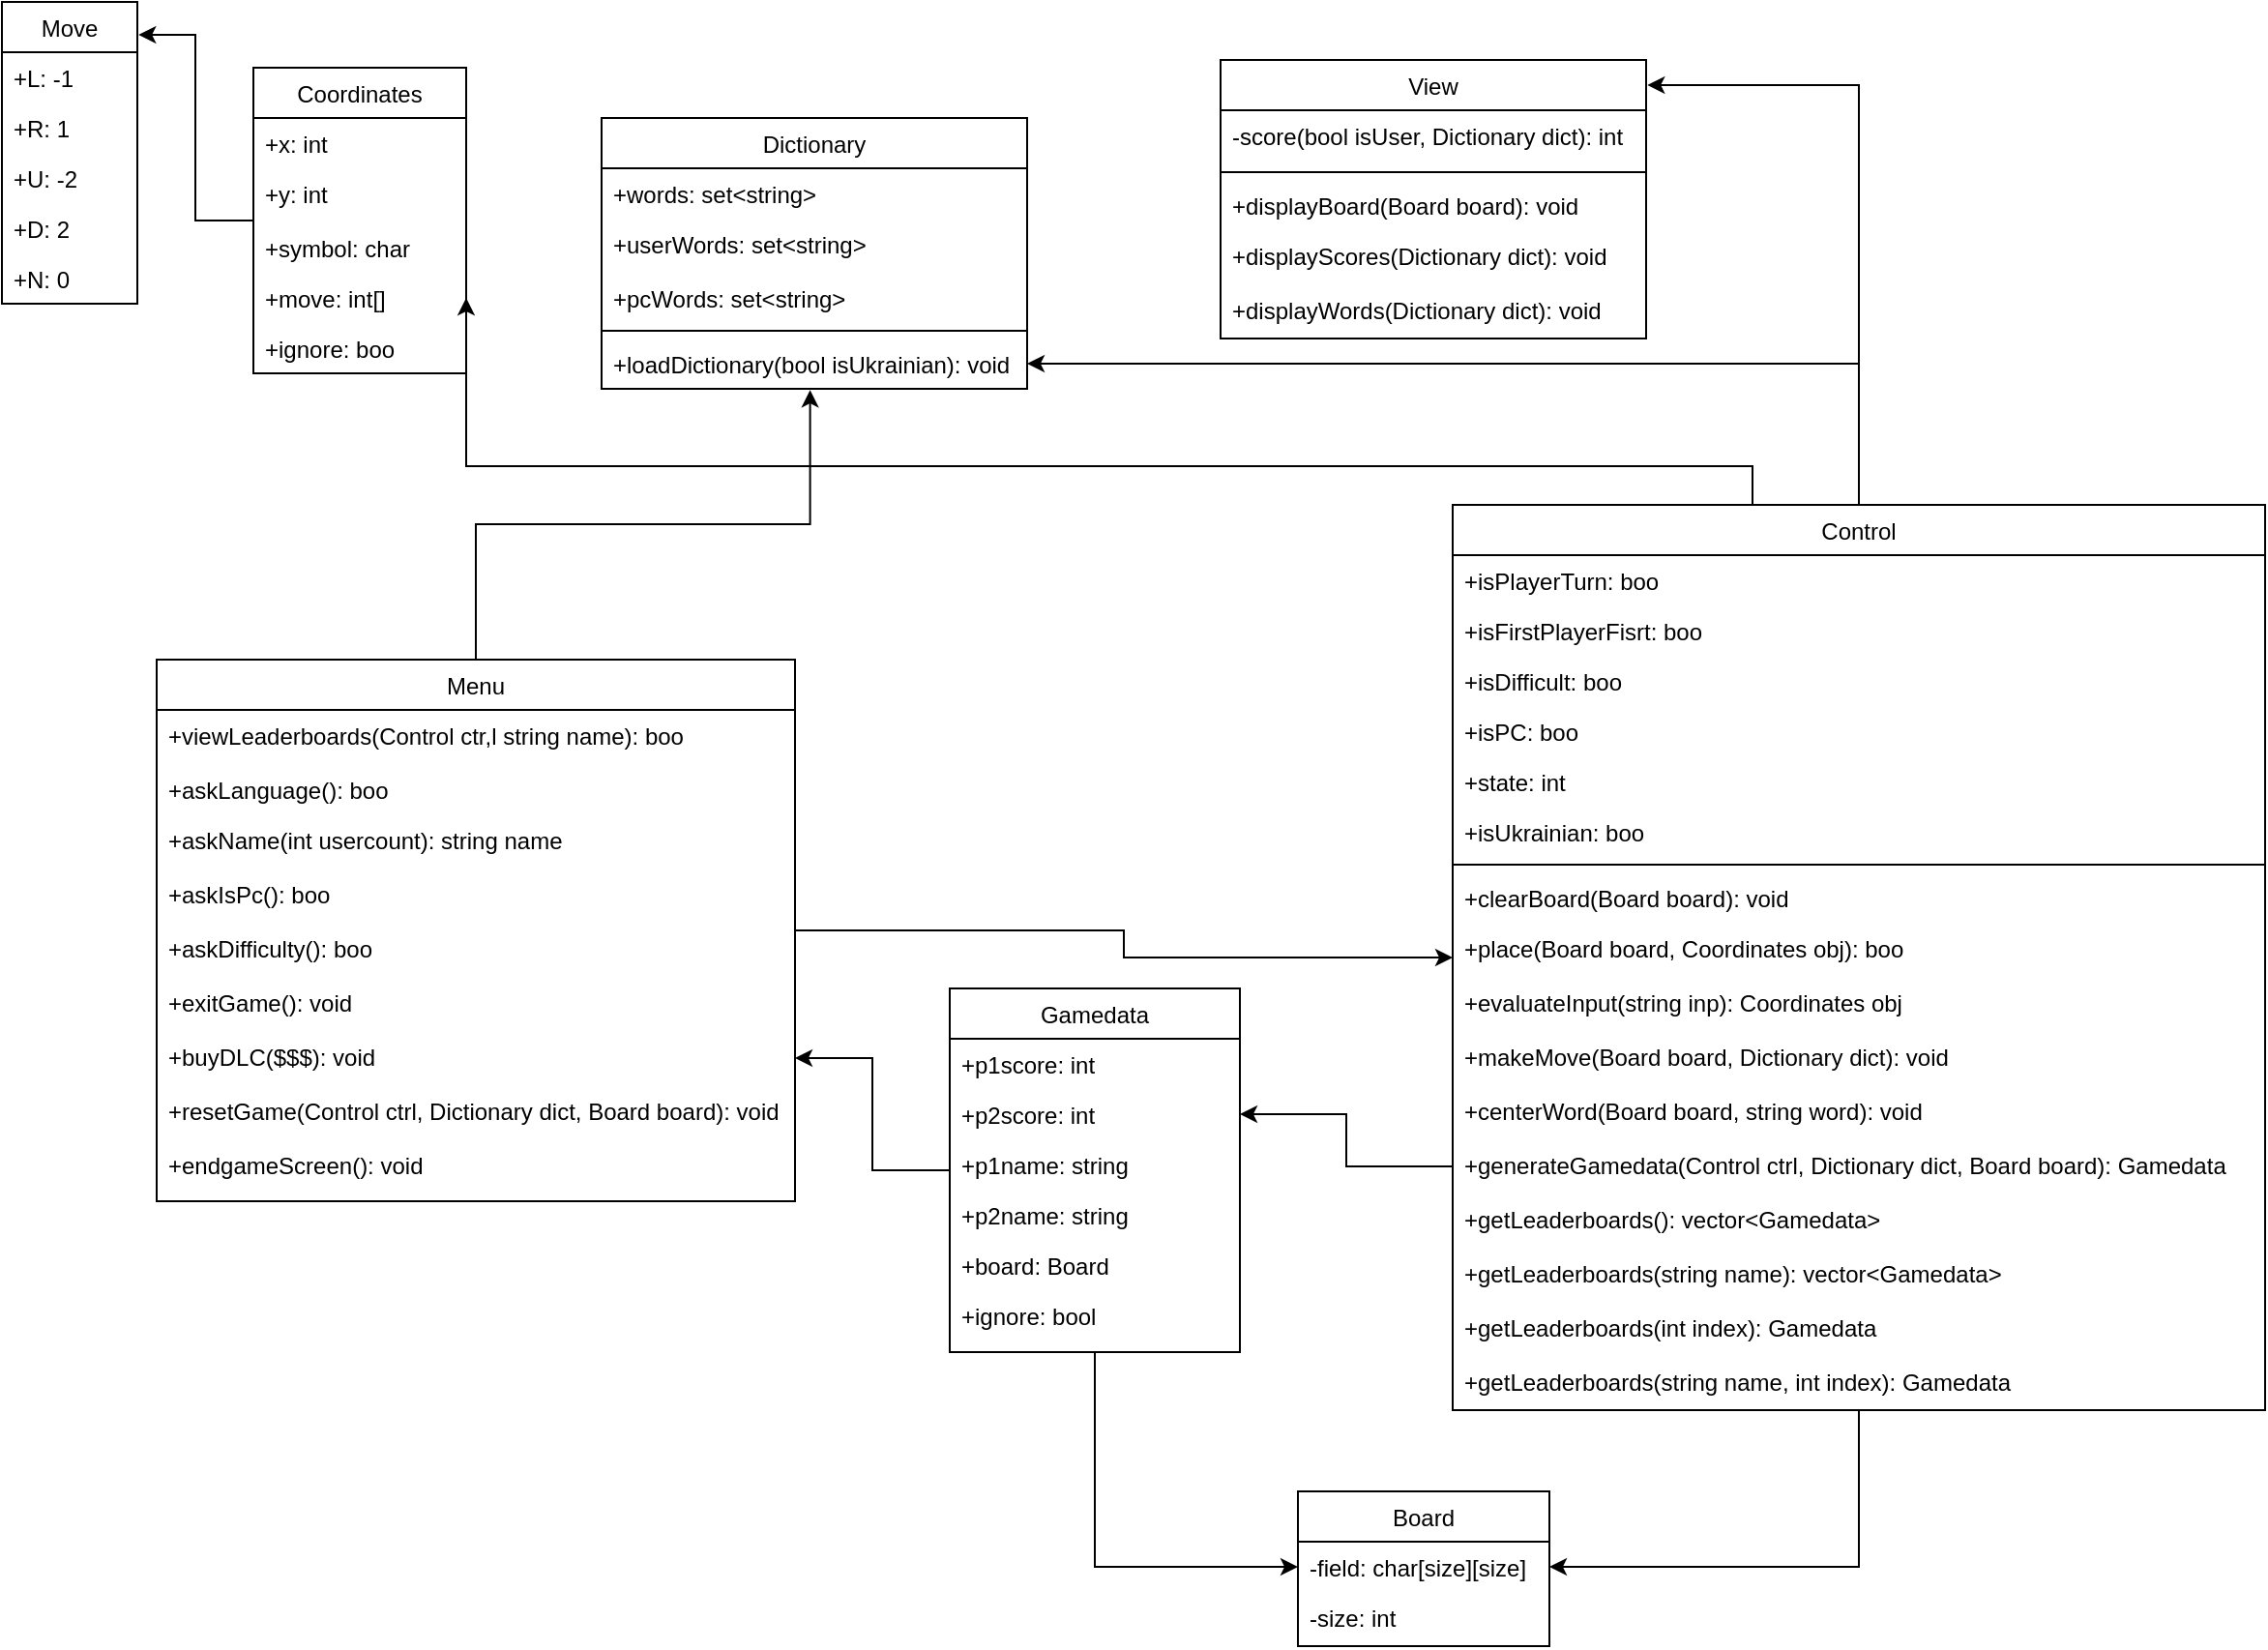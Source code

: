 <mxfile version="24.4.15" type="device">
  <diagram id="C5RBs43oDa-KdzZeNtuy" name="Page-1">
    <mxGraphModel dx="1434" dy="748" grid="1" gridSize="10" guides="1" tooltips="1" connect="1" arrows="1" fold="1" page="1" pageScale="1" pageWidth="1169" pageHeight="1654" math="0" shadow="0">
      <root>
        <mxCell id="WIyWlLk6GJQsqaUBKTNV-0" />
        <mxCell id="WIyWlLk6GJQsqaUBKTNV-1" parent="WIyWlLk6GJQsqaUBKTNV-0" />
        <mxCell id="zkfFHV4jXpPFQw0GAbJ--6" value="Dictionary" style="swimlane;fontStyle=0;align=center;verticalAlign=top;childLayout=stackLayout;horizontal=1;startSize=26;horizontalStack=0;resizeParent=1;resizeLast=0;collapsible=1;marginBottom=0;rounded=0;shadow=0;strokeWidth=1;" parent="WIyWlLk6GJQsqaUBKTNV-1" vertex="1">
          <mxGeometry x="350" y="70" width="220" height="140" as="geometry">
            <mxRectangle x="130" y="380" width="160" height="26" as="alternateBounds" />
          </mxGeometry>
        </mxCell>
        <mxCell id="zkfFHV4jXpPFQw0GAbJ--7" value="+words: set&lt;string&gt;" style="text;align=left;verticalAlign=top;spacingLeft=4;spacingRight=4;overflow=hidden;rotatable=0;points=[[0,0.5],[1,0.5]];portConstraint=eastwest;" parent="zkfFHV4jXpPFQw0GAbJ--6" vertex="1">
          <mxGeometry y="26" width="220" height="26" as="geometry" />
        </mxCell>
        <mxCell id="zkfFHV4jXpPFQw0GAbJ--8" value="+userWords: set&lt;string&gt;" style="text;align=left;verticalAlign=top;spacingLeft=4;spacingRight=4;overflow=hidden;rotatable=0;points=[[0,0.5],[1,0.5]];portConstraint=eastwest;rounded=0;shadow=0;html=0;" parent="zkfFHV4jXpPFQw0GAbJ--6" vertex="1">
          <mxGeometry y="52" width="220" height="28" as="geometry" />
        </mxCell>
        <mxCell id="zkfFHV4jXpPFQw0GAbJ--11" value="+pcWords: set&lt;string&gt;" style="text;align=left;verticalAlign=top;spacingLeft=4;spacingRight=4;overflow=hidden;rotatable=0;points=[[0,0.5],[1,0.5]];portConstraint=eastwest;" parent="zkfFHV4jXpPFQw0GAbJ--6" vertex="1">
          <mxGeometry y="80" width="220" height="26" as="geometry" />
        </mxCell>
        <mxCell id="zkfFHV4jXpPFQw0GAbJ--9" value="" style="line;html=1;strokeWidth=1;align=left;verticalAlign=middle;spacingTop=-1;spacingLeft=3;spacingRight=3;rotatable=0;labelPosition=right;points=[];portConstraint=eastwest;" parent="zkfFHV4jXpPFQw0GAbJ--6" vertex="1">
          <mxGeometry y="106" width="220" height="8" as="geometry" />
        </mxCell>
        <mxCell id="ubHQhLmCvK25cs7yVVjt-4" value="+loadDictionary(bool isUkrainian): void" style="text;align=left;verticalAlign=top;spacingLeft=4;spacingRight=4;overflow=hidden;rotatable=0;points=[[0,0.5],[1,0.5]];portConstraint=eastwest;" parent="zkfFHV4jXpPFQw0GAbJ--6" vertex="1">
          <mxGeometry y="114" width="220" height="26" as="geometry" />
        </mxCell>
        <mxCell id="zkfFHV4jXpPFQw0GAbJ--17" value="Board" style="swimlane;fontStyle=0;align=center;verticalAlign=top;childLayout=stackLayout;horizontal=1;startSize=26;horizontalStack=0;resizeParent=1;resizeLast=0;collapsible=1;marginBottom=0;rounded=0;shadow=0;strokeWidth=1;" parent="WIyWlLk6GJQsqaUBKTNV-1" vertex="1">
          <mxGeometry x="710" y="780" width="130" height="80" as="geometry">
            <mxRectangle x="430" y="90" width="160" height="26" as="alternateBounds" />
          </mxGeometry>
        </mxCell>
        <mxCell id="zkfFHV4jXpPFQw0GAbJ--18" value="-field: char[size][size]" style="text;align=left;verticalAlign=top;spacingLeft=4;spacingRight=4;overflow=hidden;rotatable=0;points=[[0,0.5],[1,0.5]];portConstraint=eastwest;" parent="zkfFHV4jXpPFQw0GAbJ--17" vertex="1">
          <mxGeometry y="26" width="130" height="26" as="geometry" />
        </mxCell>
        <mxCell id="zkfFHV4jXpPFQw0GAbJ--19" value="-size: int" style="text;align=left;verticalAlign=top;spacingLeft=4;spacingRight=4;overflow=hidden;rotatable=0;points=[[0,0.5],[1,0.5]];portConstraint=eastwest;rounded=0;shadow=0;html=0;" parent="zkfFHV4jXpPFQw0GAbJ--17" vertex="1">
          <mxGeometry y="52" width="130" height="26" as="geometry" />
        </mxCell>
        <mxCell id="PKzYesAhoVuFH7BT9TSn-6" value="Coordinates" style="swimlane;fontStyle=0;align=center;verticalAlign=top;childLayout=stackLayout;horizontal=1;startSize=26;horizontalStack=0;resizeParent=1;resizeLast=0;collapsible=1;marginBottom=0;rounded=0;shadow=0;strokeWidth=1;" parent="WIyWlLk6GJQsqaUBKTNV-1" vertex="1">
          <mxGeometry x="170" y="44" width="110" height="158" as="geometry">
            <mxRectangle x="130" y="380" width="160" height="26" as="alternateBounds" />
          </mxGeometry>
        </mxCell>
        <mxCell id="PKzYesAhoVuFH7BT9TSn-7" value="+x: int" style="text;align=left;verticalAlign=top;spacingLeft=4;spacingRight=4;overflow=hidden;rotatable=0;points=[[0,0.5],[1,0.5]];portConstraint=eastwest;" parent="PKzYesAhoVuFH7BT9TSn-6" vertex="1">
          <mxGeometry y="26" width="110" height="26" as="geometry" />
        </mxCell>
        <mxCell id="PKzYesAhoVuFH7BT9TSn-8" value="+y: int" style="text;align=left;verticalAlign=top;spacingLeft=4;spacingRight=4;overflow=hidden;rotatable=0;points=[[0,0.5],[1,0.5]];portConstraint=eastwest;rounded=0;shadow=0;html=0;" parent="PKzYesAhoVuFH7BT9TSn-6" vertex="1">
          <mxGeometry y="52" width="110" height="28" as="geometry" />
        </mxCell>
        <mxCell id="PKzYesAhoVuFH7BT9TSn-9" value="+symbol: char" style="text;align=left;verticalAlign=top;spacingLeft=4;spacingRight=4;overflow=hidden;rotatable=0;points=[[0,0.5],[1,0.5]];portConstraint=eastwest;" parent="PKzYesAhoVuFH7BT9TSn-6" vertex="1">
          <mxGeometry y="80" width="110" height="26" as="geometry" />
        </mxCell>
        <mxCell id="PKzYesAhoVuFH7BT9TSn-30" value="+move: int[]" style="text;align=left;verticalAlign=top;spacingLeft=4;spacingRight=4;overflow=hidden;rotatable=0;points=[[0,0.5],[1,0.5]];portConstraint=eastwest;" parent="PKzYesAhoVuFH7BT9TSn-6" vertex="1">
          <mxGeometry y="106" width="110" height="26" as="geometry" />
        </mxCell>
        <mxCell id="ZJAeFK3HRvZhgmJeMcI8-0" value="+ignore: boo" style="text;align=left;verticalAlign=top;spacingLeft=4;spacingRight=4;overflow=hidden;rotatable=0;points=[[0,0.5],[1,0.5]];portConstraint=eastwest;" parent="PKzYesAhoVuFH7BT9TSn-6" vertex="1">
          <mxGeometry y="132" width="110" height="26" as="geometry" />
        </mxCell>
        <mxCell id="mE22m7ZJQPGCuoI6uwM2-0" value="View&#xa;" style="swimlane;fontStyle=0;align=center;verticalAlign=top;childLayout=stackLayout;horizontal=1;startSize=26;horizontalStack=0;resizeParent=1;resizeLast=0;collapsible=1;marginBottom=0;rounded=0;shadow=0;strokeWidth=1;" parent="WIyWlLk6GJQsqaUBKTNV-1" vertex="1">
          <mxGeometry x="670" y="40" width="220" height="144" as="geometry">
            <mxRectangle x="430" y="90" width="160" height="26" as="alternateBounds" />
          </mxGeometry>
        </mxCell>
        <mxCell id="mE22m7ZJQPGCuoI6uwM2-29" value="-score(bool isUser, Dictionary dict): int" style="text;align=left;verticalAlign=top;spacingLeft=4;spacingRight=4;overflow=hidden;rotatable=0;points=[[0,0.5],[1,0.5]];portConstraint=eastwest;" parent="mE22m7ZJQPGCuoI6uwM2-0" vertex="1">
          <mxGeometry y="26" width="220" height="28" as="geometry" />
        </mxCell>
        <mxCell id="mE22m7ZJQPGCuoI6uwM2-28" value="" style="line;html=1;strokeWidth=1;align=left;verticalAlign=middle;spacingTop=-1;spacingLeft=3;spacingRight=3;rotatable=0;labelPosition=right;points=[];portConstraint=eastwest;" parent="mE22m7ZJQPGCuoI6uwM2-0" vertex="1">
          <mxGeometry y="54" width="220" height="8" as="geometry" />
        </mxCell>
        <mxCell id="mE22m7ZJQPGCuoI6uwM2-4" value="+displayBoard(Board board): void" style="text;align=left;verticalAlign=top;spacingLeft=4;spacingRight=4;overflow=hidden;rotatable=0;points=[[0,0.5],[1,0.5]];portConstraint=eastwest;" parent="mE22m7ZJQPGCuoI6uwM2-0" vertex="1">
          <mxGeometry y="62" width="220" height="26" as="geometry" />
        </mxCell>
        <mxCell id="mE22m7ZJQPGCuoI6uwM2-5" value="+displayScores(Dictionary dict): void" style="text;align=left;verticalAlign=top;spacingLeft=4;spacingRight=4;overflow=hidden;rotatable=0;points=[[0,0.5],[1,0.5]];portConstraint=eastwest;" parent="mE22m7ZJQPGCuoI6uwM2-0" vertex="1">
          <mxGeometry y="88" width="220" height="28" as="geometry" />
        </mxCell>
        <mxCell id="mE22m7ZJQPGCuoI6uwM2-6" value="+displayWords(Dictionary dict): void" style="text;align=left;verticalAlign=top;spacingLeft=4;spacingRight=4;overflow=hidden;rotatable=0;points=[[0,0.5],[1,0.5]];portConstraint=eastwest;" parent="mE22m7ZJQPGCuoI6uwM2-0" vertex="1">
          <mxGeometry y="116" width="220" height="28" as="geometry" />
        </mxCell>
        <mxCell id="TomdLMYC4BqATgW_fgGF-22" style="edgeStyle=orthogonalEdgeStyle;rounded=0;orthogonalLoop=1;jettySize=auto;html=1;entryX=1;entryY=0.5;entryDx=0;entryDy=0;" parent="WIyWlLk6GJQsqaUBKTNV-1" source="mE22m7ZJQPGCuoI6uwM2-9" target="ubHQhLmCvK25cs7yVVjt-4" edge="1">
          <mxGeometry relative="1" as="geometry" />
        </mxCell>
        <mxCell id="TomdLMYC4BqATgW_fgGF-25" style="edgeStyle=orthogonalEdgeStyle;rounded=0;orthogonalLoop=1;jettySize=auto;html=1;entryX=1;entryY=0.5;entryDx=0;entryDy=0;" parent="WIyWlLk6GJQsqaUBKTNV-1" source="mE22m7ZJQPGCuoI6uwM2-9" target="zkfFHV4jXpPFQw0GAbJ--18" edge="1">
          <mxGeometry relative="1" as="geometry" />
        </mxCell>
        <mxCell id="TomdLMYC4BqATgW_fgGF-26" style="edgeStyle=orthogonalEdgeStyle;rounded=0;orthogonalLoop=1;jettySize=auto;html=1;entryX=1;entryY=0.5;entryDx=0;entryDy=0;" parent="WIyWlLk6GJQsqaUBKTNV-1" source="mE22m7ZJQPGCuoI6uwM2-9" target="PKzYesAhoVuFH7BT9TSn-30" edge="1">
          <mxGeometry relative="1" as="geometry">
            <Array as="points">
              <mxPoint x="945" y="250" />
              <mxPoint x="280" y="250" />
              <mxPoint x="280" y="239" />
            </Array>
          </mxGeometry>
        </mxCell>
        <mxCell id="mE22m7ZJQPGCuoI6uwM2-9" value="Control&#xa;" style="swimlane;fontStyle=0;align=center;verticalAlign=top;childLayout=stackLayout;horizontal=1;startSize=26;horizontalStack=0;resizeParent=1;resizeLast=0;collapsible=1;marginBottom=0;rounded=0;shadow=0;strokeWidth=1;" parent="WIyWlLk6GJQsqaUBKTNV-1" vertex="1">
          <mxGeometry x="790" y="270" width="420" height="468" as="geometry">
            <mxRectangle x="430" y="90" width="160" height="26" as="alternateBounds" />
          </mxGeometry>
        </mxCell>
        <mxCell id="mE22m7ZJQPGCuoI6uwM2-27" value="+isPlayerTurn: boo" style="text;align=left;verticalAlign=top;spacingLeft=4;spacingRight=4;overflow=hidden;rotatable=0;points=[[0,0.5],[1,0.5]];portConstraint=eastwest;" parent="mE22m7ZJQPGCuoI6uwM2-9" vertex="1">
          <mxGeometry y="26" width="420" height="26" as="geometry" />
        </mxCell>
        <mxCell id="TomdLMYC4BqATgW_fgGF-16" value="+isFirstPlayerFisrt: boo" style="text;align=left;verticalAlign=top;spacingLeft=4;spacingRight=4;overflow=hidden;rotatable=0;points=[[0,0.5],[1,0.5]];portConstraint=eastwest;" parent="mE22m7ZJQPGCuoI6uwM2-9" vertex="1">
          <mxGeometry y="52" width="420" height="26" as="geometry" />
        </mxCell>
        <mxCell id="TomdLMYC4BqATgW_fgGF-17" value="+isDifficult: boo" style="text;align=left;verticalAlign=top;spacingLeft=4;spacingRight=4;overflow=hidden;rotatable=0;points=[[0,0.5],[1,0.5]];portConstraint=eastwest;" parent="mE22m7ZJQPGCuoI6uwM2-9" vertex="1">
          <mxGeometry y="78" width="420" height="26" as="geometry" />
        </mxCell>
        <mxCell id="t6b5Q1fmncqCNGiWWlYT-0" value="+isPC: boo" style="text;align=left;verticalAlign=top;spacingLeft=4;spacingRight=4;overflow=hidden;rotatable=0;points=[[0,0.5],[1,0.5]];portConstraint=eastwest;" parent="mE22m7ZJQPGCuoI6uwM2-9" vertex="1">
          <mxGeometry y="104" width="420" height="26" as="geometry" />
        </mxCell>
        <mxCell id="TomdLMYC4BqATgW_fgGF-9" value="+state: int" style="text;align=left;verticalAlign=top;spacingLeft=4;spacingRight=4;overflow=hidden;rotatable=0;points=[[0,0.5],[1,0.5]];portConstraint=eastwest;" parent="mE22m7ZJQPGCuoI6uwM2-9" vertex="1">
          <mxGeometry y="130" width="420" height="26" as="geometry" />
        </mxCell>
        <mxCell id="TomdLMYC4BqATgW_fgGF-10" value="+isUkrainian: boo" style="text;align=left;verticalAlign=top;spacingLeft=4;spacingRight=4;overflow=hidden;rotatable=0;points=[[0,0.5],[1,0.5]];portConstraint=eastwest;" parent="mE22m7ZJQPGCuoI6uwM2-9" vertex="1">
          <mxGeometry y="156" width="420" height="26" as="geometry" />
        </mxCell>
        <mxCell id="mE22m7ZJQPGCuoI6uwM2-26" value="" style="line;html=1;strokeWidth=1;align=left;verticalAlign=middle;spacingTop=-1;spacingLeft=3;spacingRight=3;rotatable=0;labelPosition=right;points=[];portConstraint=eastwest;" parent="mE22m7ZJQPGCuoI6uwM2-9" vertex="1">
          <mxGeometry y="182" width="420" height="8" as="geometry" />
        </mxCell>
        <mxCell id="mE22m7ZJQPGCuoI6uwM2-10" value="+clearBoard(Board board): void" style="text;align=left;verticalAlign=top;spacingLeft=4;spacingRight=4;overflow=hidden;rotatable=0;points=[[0,0.5],[1,0.5]];portConstraint=eastwest;" parent="mE22m7ZJQPGCuoI6uwM2-9" vertex="1">
          <mxGeometry y="190" width="420" height="26" as="geometry" />
        </mxCell>
        <mxCell id="mE22m7ZJQPGCuoI6uwM2-11" value="+place(Board board, Coordinates obj): boo" style="text;align=left;verticalAlign=top;spacingLeft=4;spacingRight=4;overflow=hidden;rotatable=0;points=[[0,0.5],[1,0.5]];portConstraint=eastwest;" parent="mE22m7ZJQPGCuoI6uwM2-9" vertex="1">
          <mxGeometry y="216" width="420" height="28" as="geometry" />
        </mxCell>
        <mxCell id="mE22m7ZJQPGCuoI6uwM2-12" value="+evaluateInput(string inp): Coordinates obj" style="text;align=left;verticalAlign=top;spacingLeft=4;spacingRight=4;overflow=hidden;rotatable=0;points=[[0,0.5],[1,0.5]];portConstraint=eastwest;" parent="mE22m7ZJQPGCuoI6uwM2-9" vertex="1">
          <mxGeometry y="244" width="420" height="28" as="geometry" />
        </mxCell>
        <mxCell id="mE22m7ZJQPGCuoI6uwM2-13" value="+makeMove(Board board, Dictionary dict): void" style="text;align=left;verticalAlign=top;spacingLeft=4;spacingRight=4;overflow=hidden;rotatable=0;points=[[0,0.5],[1,0.5]];portConstraint=eastwest;" parent="mE22m7ZJQPGCuoI6uwM2-9" vertex="1">
          <mxGeometry y="272" width="420" height="28" as="geometry" />
        </mxCell>
        <mxCell id="mE22m7ZJQPGCuoI6uwM2-16" value="+centerWord(Board board, string word): void" style="text;align=left;verticalAlign=top;spacingLeft=4;spacingRight=4;overflow=hidden;rotatable=0;points=[[0,0.5],[1,0.5]];portConstraint=eastwest;" parent="mE22m7ZJQPGCuoI6uwM2-9" vertex="1">
          <mxGeometry y="300" width="420" height="28" as="geometry" />
        </mxCell>
        <mxCell id="TomdLMYC4BqATgW_fgGF-18" value="+generateGamedata(Control ctrl, Dictionary dict, Board board): Gamedata" style="text;align=left;verticalAlign=top;spacingLeft=4;spacingRight=4;overflow=hidden;rotatable=0;points=[[0,0.5],[1,0.5]];portConstraint=eastwest;" parent="mE22m7ZJQPGCuoI6uwM2-9" vertex="1">
          <mxGeometry y="328" width="420" height="28" as="geometry" />
        </mxCell>
        <mxCell id="P9oyoj_p5p8iRH0uUJom-0" value="+getLeaderboards(): vector&lt;Gamedata&gt;" style="text;align=left;verticalAlign=top;spacingLeft=4;spacingRight=4;overflow=hidden;rotatable=0;points=[[0,0.5],[1,0.5]];portConstraint=eastwest;" vertex="1" parent="mE22m7ZJQPGCuoI6uwM2-9">
          <mxGeometry y="356" width="420" height="28" as="geometry" />
        </mxCell>
        <mxCell id="W7pCqOvMtgwpM6zRc1nY-1" value="+getLeaderboards(string name): vector&lt;Gamedata&gt;" style="text;align=left;verticalAlign=top;spacingLeft=4;spacingRight=4;overflow=hidden;rotatable=0;points=[[0,0.5],[1,0.5]];portConstraint=eastwest;" parent="mE22m7ZJQPGCuoI6uwM2-9" vertex="1">
          <mxGeometry y="384" width="420" height="28" as="geometry" />
        </mxCell>
        <mxCell id="P9oyoj_p5p8iRH0uUJom-1" value="+getLeaderboards(int index): Gamedata" style="text;align=left;verticalAlign=top;spacingLeft=4;spacingRight=4;overflow=hidden;rotatable=0;points=[[0,0.5],[1,0.5]];portConstraint=eastwest;" vertex="1" parent="mE22m7ZJQPGCuoI6uwM2-9">
          <mxGeometry y="412" width="420" height="28" as="geometry" />
        </mxCell>
        <mxCell id="ZJAeFK3HRvZhgmJeMcI8-5" value="+getLeaderboards(string name, int index): Gamedata" style="text;align=left;verticalAlign=top;spacingLeft=4;spacingRight=4;overflow=hidden;rotatable=0;points=[[0,0.5],[1,0.5]];portConstraint=eastwest;" parent="mE22m7ZJQPGCuoI6uwM2-9" vertex="1">
          <mxGeometry y="440" width="420" height="28" as="geometry" />
        </mxCell>
        <mxCell id="TomdLMYC4BqATgW_fgGF-24" style="edgeStyle=orthogonalEdgeStyle;rounded=0;orthogonalLoop=1;jettySize=auto;html=1;" parent="WIyWlLk6GJQsqaUBKTNV-1" source="TomdLMYC4BqATgW_fgGF-0" target="mE22m7ZJQPGCuoI6uwM2-9" edge="1">
          <mxGeometry relative="1" as="geometry" />
        </mxCell>
        <mxCell id="TomdLMYC4BqATgW_fgGF-0" value="Menu" style="swimlane;fontStyle=0;align=center;verticalAlign=top;childLayout=stackLayout;horizontal=1;startSize=26;horizontalStack=0;resizeParent=1;resizeLast=0;collapsible=1;marginBottom=0;rounded=0;shadow=0;strokeWidth=1;" parent="WIyWlLk6GJQsqaUBKTNV-1" vertex="1">
          <mxGeometry x="120" y="350" width="330" height="280" as="geometry">
            <mxRectangle x="430" y="90" width="160" height="26" as="alternateBounds" />
          </mxGeometry>
        </mxCell>
        <mxCell id="TomdLMYC4BqATgW_fgGF-5" value="+viewLeaderboards(Control ctr,l string name): boo" style="text;align=left;verticalAlign=top;spacingLeft=4;spacingRight=4;overflow=hidden;rotatable=0;points=[[0,0.5],[1,0.5]];portConstraint=eastwest;" parent="TomdLMYC4BqATgW_fgGF-0" vertex="1">
          <mxGeometry y="26" width="330" height="28" as="geometry" />
        </mxCell>
        <mxCell id="TomdLMYC4BqATgW_fgGF-4" value="+askLanguage(): boo" style="text;align=left;verticalAlign=top;spacingLeft=4;spacingRight=4;overflow=hidden;rotatable=0;points=[[0,0.5],[1,0.5]];portConstraint=eastwest;" parent="TomdLMYC4BqATgW_fgGF-0" vertex="1">
          <mxGeometry y="54" width="330" height="26" as="geometry" />
        </mxCell>
        <mxCell id="TomdLMYC4BqATgW_fgGF-6" value="+askName(int usercount): string name" style="text;align=left;verticalAlign=top;spacingLeft=4;spacingRight=4;overflow=hidden;rotatable=0;points=[[0,0.5],[1,0.5]];portConstraint=eastwest;" parent="TomdLMYC4BqATgW_fgGF-0" vertex="1">
          <mxGeometry y="80" width="330" height="28" as="geometry" />
        </mxCell>
        <mxCell id="TomdLMYC4BqATgW_fgGF-19" value="+askIsPc(): boo" style="text;align=left;verticalAlign=top;spacingLeft=4;spacingRight=4;overflow=hidden;rotatable=0;points=[[0,0.5],[1,0.5]];portConstraint=eastwest;" parent="TomdLMYC4BqATgW_fgGF-0" vertex="1">
          <mxGeometry y="108" width="330" height="28" as="geometry" />
        </mxCell>
        <mxCell id="TomdLMYC4BqATgW_fgGF-20" value="+askDifficulty(): boo" style="text;align=left;verticalAlign=top;spacingLeft=4;spacingRight=4;overflow=hidden;rotatable=0;points=[[0,0.5],[1,0.5]];portConstraint=eastwest;" parent="TomdLMYC4BqATgW_fgGF-0" vertex="1">
          <mxGeometry y="136" width="330" height="28" as="geometry" />
        </mxCell>
        <mxCell id="TomdLMYC4BqATgW_fgGF-7" value="+exitGame(): void" style="text;align=left;verticalAlign=top;spacingLeft=4;spacingRight=4;overflow=hidden;rotatable=0;points=[[0,0.5],[1,0.5]];portConstraint=eastwest;" parent="TomdLMYC4BqATgW_fgGF-0" vertex="1">
          <mxGeometry y="164" width="330" height="28" as="geometry" />
        </mxCell>
        <mxCell id="TomdLMYC4BqATgW_fgGF-8" value="+buyDLC($$$): void" style="text;align=left;verticalAlign=top;spacingLeft=4;spacingRight=4;overflow=hidden;rotatable=0;points=[[0,0.5],[1,0.5]];portConstraint=eastwest;" parent="TomdLMYC4BqATgW_fgGF-0" vertex="1">
          <mxGeometry y="192" width="330" height="28" as="geometry" />
        </mxCell>
        <mxCell id="TomdLMYC4BqATgW_fgGF-12" value="+resetGame(Control ctrl, Dictionary dict, Board board): void" style="text;align=left;verticalAlign=top;spacingLeft=4;spacingRight=4;overflow=hidden;rotatable=0;points=[[0,0.5],[1,0.5]];portConstraint=eastwest;" parent="TomdLMYC4BqATgW_fgGF-0" vertex="1">
          <mxGeometry y="220" width="330" height="28" as="geometry" />
        </mxCell>
        <mxCell id="TomdLMYC4BqATgW_fgGF-13" value="+endgameScreen(): void" style="text;align=left;verticalAlign=top;spacingLeft=4;spacingRight=4;overflow=hidden;rotatable=0;points=[[0,0.5],[1,0.5]];portConstraint=eastwest;" parent="TomdLMYC4BqATgW_fgGF-0" vertex="1">
          <mxGeometry y="248" width="330" height="28" as="geometry" />
        </mxCell>
        <mxCell id="TomdLMYC4BqATgW_fgGF-21" style="edgeStyle=orthogonalEdgeStyle;rounded=0;orthogonalLoop=1;jettySize=auto;html=1;entryX=0.49;entryY=1.023;entryDx=0;entryDy=0;entryPerimeter=0;" parent="WIyWlLk6GJQsqaUBKTNV-1" source="TomdLMYC4BqATgW_fgGF-0" target="ubHQhLmCvK25cs7yVVjt-4" edge="1">
          <mxGeometry relative="1" as="geometry" />
        </mxCell>
        <mxCell id="TomdLMYC4BqATgW_fgGF-23" style="edgeStyle=orthogonalEdgeStyle;rounded=0;orthogonalLoop=1;jettySize=auto;html=1;entryX=1.003;entryY=0.09;entryDx=0;entryDy=0;entryPerimeter=0;" parent="WIyWlLk6GJQsqaUBKTNV-1" source="mE22m7ZJQPGCuoI6uwM2-9" target="mE22m7ZJQPGCuoI6uwM2-0" edge="1">
          <mxGeometry relative="1" as="geometry" />
        </mxCell>
        <mxCell id="W7pCqOvMtgwpM6zRc1nY-10" style="edgeStyle=orthogonalEdgeStyle;rounded=0;orthogonalLoop=1;jettySize=auto;html=1;entryX=0;entryY=0.5;entryDx=0;entryDy=0;" parent="WIyWlLk6GJQsqaUBKTNV-1" source="W7pCqOvMtgwpM6zRc1nY-2" target="zkfFHV4jXpPFQw0GAbJ--18" edge="1">
          <mxGeometry relative="1" as="geometry" />
        </mxCell>
        <mxCell id="ZJAeFK3HRvZhgmJeMcI8-4" style="edgeStyle=orthogonalEdgeStyle;rounded=0;orthogonalLoop=1;jettySize=auto;html=1;entryX=1;entryY=0.5;entryDx=0;entryDy=0;" parent="WIyWlLk6GJQsqaUBKTNV-1" source="W7pCqOvMtgwpM6zRc1nY-2" target="TomdLMYC4BqATgW_fgGF-8" edge="1">
          <mxGeometry relative="1" as="geometry" />
        </mxCell>
        <mxCell id="W7pCqOvMtgwpM6zRc1nY-2" value="Gamedata" style="swimlane;fontStyle=0;align=center;verticalAlign=top;childLayout=stackLayout;horizontal=1;startSize=26;horizontalStack=0;resizeParent=1;resizeLast=0;collapsible=1;marginBottom=0;rounded=0;shadow=0;strokeWidth=1;" parent="WIyWlLk6GJQsqaUBKTNV-1" vertex="1">
          <mxGeometry x="530" y="520" width="150" height="188" as="geometry">
            <mxRectangle x="430" y="90" width="160" height="26" as="alternateBounds" />
          </mxGeometry>
        </mxCell>
        <mxCell id="W7pCqOvMtgwpM6zRc1nY-3" value="+p1score: int" style="text;align=left;verticalAlign=top;spacingLeft=4;spacingRight=4;overflow=hidden;rotatable=0;points=[[0,0.5],[1,0.5]];portConstraint=eastwest;" parent="W7pCqOvMtgwpM6zRc1nY-2" vertex="1">
          <mxGeometry y="26" width="150" height="26" as="geometry" />
        </mxCell>
        <mxCell id="W7pCqOvMtgwpM6zRc1nY-4" value="+p2score: int" style="text;align=left;verticalAlign=top;spacingLeft=4;spacingRight=4;overflow=hidden;rotatable=0;points=[[0,0.5],[1,0.5]];portConstraint=eastwest;rounded=0;shadow=0;html=0;" parent="W7pCqOvMtgwpM6zRc1nY-2" vertex="1">
          <mxGeometry y="52" width="150" height="26" as="geometry" />
        </mxCell>
        <mxCell id="W7pCqOvMtgwpM6zRc1nY-8" value="+p1name: string" style="text;align=left;verticalAlign=top;spacingLeft=4;spacingRight=4;overflow=hidden;rotatable=0;points=[[0,0.5],[1,0.5]];portConstraint=eastwest;rounded=0;shadow=0;html=0;" parent="W7pCqOvMtgwpM6zRc1nY-2" vertex="1">
          <mxGeometry y="78" width="150" height="26" as="geometry" />
        </mxCell>
        <mxCell id="W7pCqOvMtgwpM6zRc1nY-7" value="+p2name: string" style="text;align=left;verticalAlign=top;spacingLeft=4;spacingRight=4;overflow=hidden;rotatable=0;points=[[0,0.5],[1,0.5]];portConstraint=eastwest;" parent="W7pCqOvMtgwpM6zRc1nY-2" vertex="1">
          <mxGeometry y="104" width="150" height="26" as="geometry" />
        </mxCell>
        <mxCell id="W7pCqOvMtgwpM6zRc1nY-9" value="+board: Board" style="text;align=left;verticalAlign=top;spacingLeft=4;spacingRight=4;overflow=hidden;rotatable=0;points=[[0,0.5],[1,0.5]];portConstraint=eastwest;" parent="W7pCqOvMtgwpM6zRc1nY-2" vertex="1">
          <mxGeometry y="130" width="150" height="26" as="geometry" />
        </mxCell>
        <mxCell id="ZJAeFK3HRvZhgmJeMcI8-3" value="+ignore: bool" style="text;align=left;verticalAlign=top;spacingLeft=4;spacingRight=4;overflow=hidden;rotatable=0;points=[[0,0.5],[1,0.5]];portConstraint=eastwest;" parent="W7pCqOvMtgwpM6zRc1nY-2" vertex="1">
          <mxGeometry y="156" width="150" height="26" as="geometry" />
        </mxCell>
        <mxCell id="W7pCqOvMtgwpM6zRc1nY-11" style="edgeStyle=orthogonalEdgeStyle;rounded=0;orthogonalLoop=1;jettySize=auto;html=1;entryX=1;entryY=0.5;entryDx=0;entryDy=0;" parent="WIyWlLk6GJQsqaUBKTNV-1" source="TomdLMYC4BqATgW_fgGF-18" target="W7pCqOvMtgwpM6zRc1nY-4" edge="1">
          <mxGeometry relative="1" as="geometry" />
        </mxCell>
        <mxCell id="W7pCqOvMtgwpM6zRc1nY-12" value="Move" style="swimlane;fontStyle=0;align=center;verticalAlign=top;childLayout=stackLayout;horizontal=1;startSize=26;horizontalStack=0;resizeParent=1;resizeLast=0;collapsible=1;marginBottom=0;rounded=0;shadow=0;strokeWidth=1;" parent="WIyWlLk6GJQsqaUBKTNV-1" vertex="1">
          <mxGeometry x="40" y="10" width="70" height="156" as="geometry">
            <mxRectangle x="430" y="90" width="160" height="26" as="alternateBounds" />
          </mxGeometry>
        </mxCell>
        <mxCell id="W7pCqOvMtgwpM6zRc1nY-13" value="+L: -1" style="text;align=left;verticalAlign=top;spacingLeft=4;spacingRight=4;overflow=hidden;rotatable=0;points=[[0,0.5],[1,0.5]];portConstraint=eastwest;" parent="W7pCqOvMtgwpM6zRc1nY-12" vertex="1">
          <mxGeometry y="26" width="70" height="26" as="geometry" />
        </mxCell>
        <mxCell id="W7pCqOvMtgwpM6zRc1nY-15" value="+R: 1" style="text;align=left;verticalAlign=top;spacingLeft=4;spacingRight=4;overflow=hidden;rotatable=0;points=[[0,0.5],[1,0.5]];portConstraint=eastwest;" parent="W7pCqOvMtgwpM6zRc1nY-12" vertex="1">
          <mxGeometry y="52" width="70" height="26" as="geometry" />
        </mxCell>
        <mxCell id="W7pCqOvMtgwpM6zRc1nY-16" value="+U: -2" style="text;align=left;verticalAlign=top;spacingLeft=4;spacingRight=4;overflow=hidden;rotatable=0;points=[[0,0.5],[1,0.5]];portConstraint=eastwest;" parent="W7pCqOvMtgwpM6zRc1nY-12" vertex="1">
          <mxGeometry y="78" width="70" height="26" as="geometry" />
        </mxCell>
        <mxCell id="W7pCqOvMtgwpM6zRc1nY-17" value="+D: 2" style="text;align=left;verticalAlign=top;spacingLeft=4;spacingRight=4;overflow=hidden;rotatable=0;points=[[0,0.5],[1,0.5]];portConstraint=eastwest;" parent="W7pCqOvMtgwpM6zRc1nY-12" vertex="1">
          <mxGeometry y="104" width="70" height="26" as="geometry" />
        </mxCell>
        <mxCell id="W7pCqOvMtgwpM6zRc1nY-18" value="+N: 0" style="text;align=left;verticalAlign=top;spacingLeft=4;spacingRight=4;overflow=hidden;rotatable=0;points=[[0,0.5],[1,0.5]];portConstraint=eastwest;" parent="W7pCqOvMtgwpM6zRc1nY-12" vertex="1">
          <mxGeometry y="130" width="70" height="26" as="geometry" />
        </mxCell>
        <mxCell id="W7pCqOvMtgwpM6zRc1nY-19" style="edgeStyle=orthogonalEdgeStyle;rounded=0;orthogonalLoop=1;jettySize=auto;html=1;entryX=1.009;entryY=0.109;entryDx=0;entryDy=0;entryPerimeter=0;" parent="WIyWlLk6GJQsqaUBKTNV-1" source="PKzYesAhoVuFH7BT9TSn-6" target="W7pCqOvMtgwpM6zRc1nY-12" edge="1">
          <mxGeometry relative="1" as="geometry" />
        </mxCell>
      </root>
    </mxGraphModel>
  </diagram>
</mxfile>
